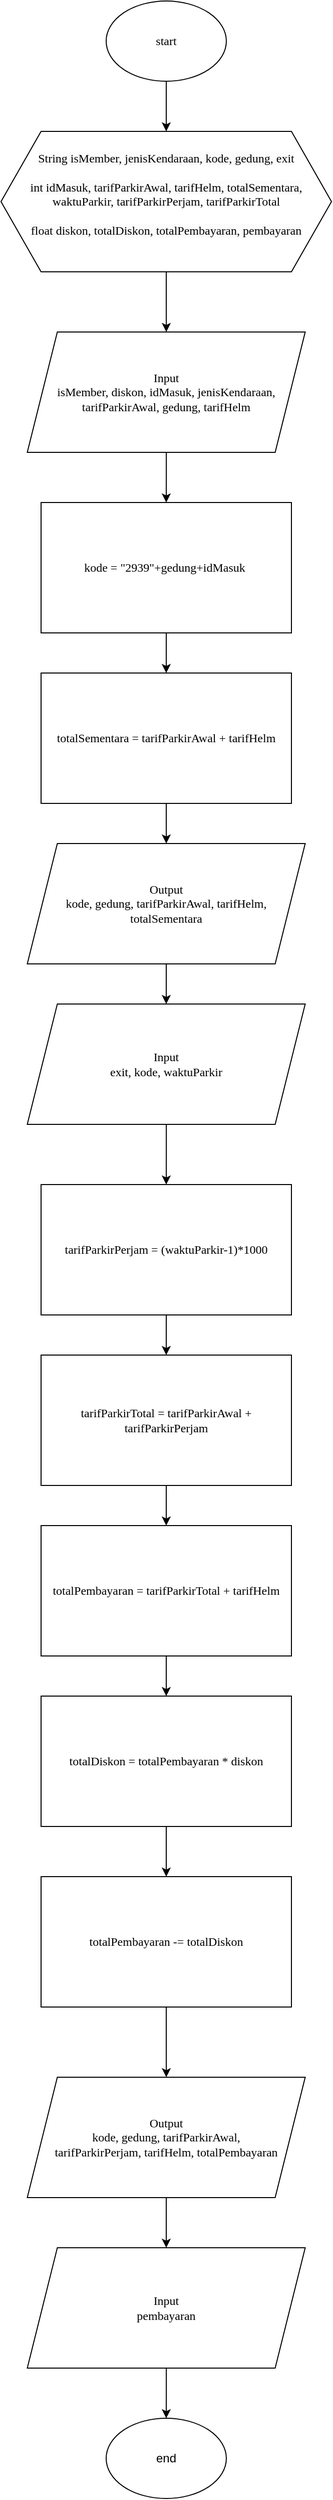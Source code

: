 <mxfile version="21.7.5" type="device">
  <diagram name="Page-1" id="OgerYb17NoepTdbNw23G">
    <mxGraphModel dx="577" dy="1671" grid="1" gridSize="10" guides="1" tooltips="1" connect="1" arrows="1" fold="1" page="1" pageScale="1" pageWidth="850" pageHeight="1100" math="0" shadow="0">
      <root>
        <mxCell id="0" />
        <mxCell id="1" parent="0" />
        <mxCell id="aG2EFV4m7tmYDZ2E2Irg-10" value="" style="edgeStyle=orthogonalEdgeStyle;rounded=0;orthogonalLoop=1;jettySize=auto;html=1;fontFamily=Times New Roman;fontSize=12;" parent="1" source="aG2EFV4m7tmYDZ2E2Irg-1" target="aG2EFV4m7tmYDZ2E2Irg-9" edge="1">
          <mxGeometry relative="1" as="geometry" />
        </mxCell>
        <mxCell id="aG2EFV4m7tmYDZ2E2Irg-1" value="start" style="ellipse;whiteSpace=wrap;html=1;fontFamily=Times New Roman;fontSize=12;" parent="1" vertex="1">
          <mxGeometry x="385" y="-1040" width="120" height="80" as="geometry" />
        </mxCell>
        <mxCell id="aG2EFV4m7tmYDZ2E2Irg-12" value="" style="edgeStyle=orthogonalEdgeStyle;rounded=0;orthogonalLoop=1;jettySize=auto;html=1;fontFamily=Times New Roman;fontSize=12;" parent="1" source="aG2EFV4m7tmYDZ2E2Irg-9" target="aG2EFV4m7tmYDZ2E2Irg-11" edge="1">
          <mxGeometry relative="1" as="geometry" />
        </mxCell>
        <mxCell id="aG2EFV4m7tmYDZ2E2Irg-9" value="&#xa;&lt;span style=&quot;color: rgb(0, 0, 0); font-size: 12px; font-style: normal; font-variant-ligatures: normal; font-variant-caps: normal; font-weight: 400; letter-spacing: normal; orphans: 2; text-align: center; text-indent: 0px; text-transform: none; widows: 2; word-spacing: 0px; -webkit-text-stroke-width: 0px; background-color: rgb(251, 251, 251); text-decoration-thickness: initial; text-decoration-style: initial; text-decoration-color: initial; float: none; display: inline !important;&quot;&gt;String&amp;nbsp;isMember, jenisKendaraan, kode, gedung, exit&lt;/span&gt;&lt;br style=&quot;border-color: var(--border-color); color: rgb(0, 0, 0); font-size: 12px; font-style: normal; font-variant-ligatures: normal; font-variant-caps: normal; font-weight: 400; letter-spacing: normal; orphans: 2; text-align: center; text-indent: 0px; text-transform: none; widows: 2; word-spacing: 0px; -webkit-text-stroke-width: 0px; background-color: rgb(251, 251, 251); text-decoration-thickness: initial; text-decoration-style: initial; text-decoration-color: initial;&quot;&gt;&lt;br style=&quot;border-color: var(--border-color); color: rgb(0, 0, 0); font-size: 12px; font-style: normal; font-variant-ligatures: normal; font-variant-caps: normal; font-weight: 400; letter-spacing: normal; orphans: 2; text-align: center; text-indent: 0px; text-transform: none; widows: 2; word-spacing: 0px; -webkit-text-stroke-width: 0px; background-color: rgb(251, 251, 251); text-decoration-thickness: initial; text-decoration-style: initial; text-decoration-color: initial;&quot;&gt;&lt;span style=&quot;color: rgb(0, 0, 0); font-size: 12px; font-style: normal; font-variant-ligatures: normal; font-variant-caps: normal; font-weight: 400; letter-spacing: normal; orphans: 2; text-align: center; text-indent: 0px; text-transform: none; widows: 2; word-spacing: 0px; -webkit-text-stroke-width: 0px; background-color: rgb(251, 251, 251); text-decoration-thickness: initial; text-decoration-style: initial; text-decoration-color: initial; float: none; display: inline !important;&quot;&gt;int i&lt;/span&gt;&lt;font style=&quot;border-color: var(--border-color); color: rgb(0, 0, 0); font-size: 12px; font-style: normal; font-variant-ligatures: normal; font-variant-caps: normal; font-weight: 400; letter-spacing: normal; orphans: 2; text-align: center; text-indent: 0px; text-transform: none; widows: 2; word-spacing: 0px; -webkit-text-stroke-width: 0px; background-color: rgb(251, 251, 251); text-decoration-thickness: initial; text-decoration-style: initial; text-decoration-color: initial;&quot;&gt;dMasuk, tarifParkirAwal,&amp;nbsp;&lt;span style=&quot;border-color: var(--border-color); background-color: initial; font-size: 12px;&quot;&gt;tarifHelm, totalSementara,&lt;br style=&quot;border-color: var(--border-color); font-size: 12px;&quot;&gt;&lt;/span&gt;&lt;/font&gt;&lt;span style=&quot;border-color: var(--border-color); color: rgb(0, 0, 0); font-size: 12px; font-style: normal; font-variant-ligatures: normal; font-variant-caps: normal; font-weight: 400; letter-spacing: normal; orphans: 2; text-align: center; text-indent: 0px; text-transform: none; widows: 2; word-spacing: 0px; -webkit-text-stroke-width: 0px; background-color: initial; text-decoration-thickness: initial; text-decoration-style: initial; text-decoration-color: initial;&quot;&gt;waktuParkir, tarifParkirPerjam, tarifParkirTotal&lt;br style=&quot;border-color: var(--border-color); font-size: 12px;&quot;&gt;&lt;/span&gt;&lt;br style=&quot;border-color: var(--border-color); color: rgb(0, 0, 0); font-size: 12px; font-style: normal; font-variant-ligatures: normal; font-variant-caps: normal; font-weight: 400; letter-spacing: normal; orphans: 2; text-align: center; text-indent: 0px; text-transform: none; widows: 2; word-spacing: 0px; -webkit-text-stroke-width: 0px; background-color: rgb(251, 251, 251); text-decoration-thickness: initial; text-decoration-style: initial; text-decoration-color: initial;&quot;&gt;&lt;span style=&quot;color: rgb(0, 0, 0); font-size: 12px; font-style: normal; font-variant-ligatures: normal; font-variant-caps: normal; font-weight: 400; letter-spacing: normal; orphans: 2; text-align: center; text-indent: 0px; text-transform: none; widows: 2; word-spacing: 0px; -webkit-text-stroke-width: 0px; background-color: rgb(251, 251, 251); text-decoration-thickness: initial; text-decoration-style: initial; text-decoration-color: initial; float: none; display: inline !important;&quot;&gt;float diskon, totalDiskon, totalPembayaran, pembayaran&lt;/span&gt;&#xa;&#xa;" style="shape=hexagon;perimeter=hexagonPerimeter2;whiteSpace=wrap;html=1;fixedSize=1;size=40;fontFamily=Times New Roman;fontSize=12;" parent="1" vertex="1">
          <mxGeometry x="280" y="-910" width="330" height="140" as="geometry" />
        </mxCell>
        <mxCell id="aG2EFV4m7tmYDZ2E2Irg-16" value="" style="edgeStyle=orthogonalEdgeStyle;rounded=0;orthogonalLoop=1;jettySize=auto;html=1;fontFamily=Times New Roman;fontSize=12;" parent="1" source="aG2EFV4m7tmYDZ2E2Irg-11" target="aG2EFV4m7tmYDZ2E2Irg-15" edge="1">
          <mxGeometry relative="1" as="geometry" />
        </mxCell>
        <mxCell id="aG2EFV4m7tmYDZ2E2Irg-11" value="Input&lt;br&gt;isMember, diskon, idMasuk, jenisKendaraan, tarifParkirAwal, gedung, tarifHelm" style="shape=parallelogram;perimeter=parallelogramPerimeter;whiteSpace=wrap;html=1;fixedSize=1;size=30;fontFamily=Times New Roman;fontSize=12;" parent="1" vertex="1">
          <mxGeometry x="306.25" y="-710" width="277.5" height="120" as="geometry" />
        </mxCell>
        <mxCell id="aG2EFV4m7tmYDZ2E2Irg-27" value="" style="edgeStyle=orthogonalEdgeStyle;rounded=0;orthogonalLoop=1;jettySize=auto;html=1;fontFamily=Times New Roman;fontSize=12;" parent="1" source="aG2EFV4m7tmYDZ2E2Irg-15" target="aG2EFV4m7tmYDZ2E2Irg-17" edge="1">
          <mxGeometry relative="1" as="geometry" />
        </mxCell>
        <mxCell id="aG2EFV4m7tmYDZ2E2Irg-15" value="kode = &quot;2939&quot;+gedung+idMasuk&amp;nbsp;" style="rounded=0;whiteSpace=wrap;html=1;fontFamily=Times New Roman;fontSize=12;" parent="1" vertex="1">
          <mxGeometry x="320" y="-540" width="250" height="130" as="geometry" />
        </mxCell>
        <mxCell id="aG2EFV4m7tmYDZ2E2Irg-29" value="" style="edgeStyle=orthogonalEdgeStyle;rounded=0;orthogonalLoop=1;jettySize=auto;html=1;fontFamily=Times New Roman;fontSize=12;" parent="1" source="aG2EFV4m7tmYDZ2E2Irg-17" target="aG2EFV4m7tmYDZ2E2Irg-18" edge="1">
          <mxGeometry relative="1" as="geometry" />
        </mxCell>
        <mxCell id="aG2EFV4m7tmYDZ2E2Irg-17" value="totalSementara = tarifParkirAwal + tarifHelm" style="rounded=0;whiteSpace=wrap;html=1;fontFamily=Times New Roman;fontSize=12;" parent="1" vertex="1">
          <mxGeometry x="320" y="-370" width="250" height="130" as="geometry" />
        </mxCell>
        <mxCell id="aG2EFV4m7tmYDZ2E2Irg-30" value="" style="edgeStyle=orthogonalEdgeStyle;rounded=0;orthogonalLoop=1;jettySize=auto;html=1;fontFamily=Times New Roman;fontSize=12;" parent="1" source="aG2EFV4m7tmYDZ2E2Irg-18" target="aG2EFV4m7tmYDZ2E2Irg-19" edge="1">
          <mxGeometry relative="1" as="geometry" />
        </mxCell>
        <mxCell id="aG2EFV4m7tmYDZ2E2Irg-18" value="Output&lt;br&gt;kode, gedung, tarifParkirAwal, tarifHelm,&lt;br&gt;totalSementara" style="shape=parallelogram;perimeter=parallelogramPerimeter;whiteSpace=wrap;html=1;fixedSize=1;size=30;fontFamily=Times New Roman;fontSize=12;" parent="1" vertex="1">
          <mxGeometry x="306.25" y="-200" width="277.5" height="120" as="geometry" />
        </mxCell>
        <mxCell id="aG2EFV4m7tmYDZ2E2Irg-32" value="" style="edgeStyle=orthogonalEdgeStyle;rounded=0;orthogonalLoop=1;jettySize=auto;html=1;fontFamily=Times New Roman;fontSize=12;" parent="1" source="aG2EFV4m7tmYDZ2E2Irg-19" target="aG2EFV4m7tmYDZ2E2Irg-22" edge="1">
          <mxGeometry relative="1" as="geometry" />
        </mxCell>
        <mxCell id="aG2EFV4m7tmYDZ2E2Irg-19" value="Input&lt;br&gt;exit, kode, waktuParkir" style="shape=parallelogram;perimeter=parallelogramPerimeter;whiteSpace=wrap;html=1;fixedSize=1;size=30;fontFamily=Times New Roman;fontSize=12;" parent="1" vertex="1">
          <mxGeometry x="306.25" y="-40" width="277.5" height="120" as="geometry" />
        </mxCell>
        <mxCell id="aG2EFV4m7tmYDZ2E2Irg-36" value="" style="edgeStyle=orthogonalEdgeStyle;rounded=0;orthogonalLoop=1;jettySize=auto;html=1;fontFamily=Times New Roman;fontSize=12;" parent="1" source="aG2EFV4m7tmYDZ2E2Irg-20" target="aG2EFV4m7tmYDZ2E2Irg-23" edge="1">
          <mxGeometry relative="1" as="geometry" />
        </mxCell>
        <mxCell id="aG2EFV4m7tmYDZ2E2Irg-20" value="totalPembayaran = tarifParkirTotal + tarifHelm" style="rounded=0;whiteSpace=wrap;html=1;fontFamily=Times New Roman;fontSize=12;" parent="1" vertex="1">
          <mxGeometry x="320" y="480" width="250" height="130" as="geometry" />
        </mxCell>
        <mxCell id="aG2EFV4m7tmYDZ2E2Irg-35" value="" style="edgeStyle=orthogonalEdgeStyle;rounded=0;orthogonalLoop=1;jettySize=auto;html=1;fontFamily=Times New Roman;fontSize=12;" parent="1" source="aG2EFV4m7tmYDZ2E2Irg-21" target="aG2EFV4m7tmYDZ2E2Irg-20" edge="1">
          <mxGeometry relative="1" as="geometry" />
        </mxCell>
        <mxCell id="aG2EFV4m7tmYDZ2E2Irg-21" value="tarifParkirTotal = tarifParkirAwal + tarifParkirPerjam" style="rounded=0;whiteSpace=wrap;html=1;fontFamily=Times New Roman;fontSize=12;" parent="1" vertex="1">
          <mxGeometry x="320" y="310" width="250" height="130" as="geometry" />
        </mxCell>
        <mxCell id="aG2EFV4m7tmYDZ2E2Irg-33" value="" style="edgeStyle=orthogonalEdgeStyle;rounded=0;orthogonalLoop=1;jettySize=auto;html=1;fontFamily=Times New Roman;fontSize=12;" parent="1" source="aG2EFV4m7tmYDZ2E2Irg-22" target="aG2EFV4m7tmYDZ2E2Irg-21" edge="1">
          <mxGeometry relative="1" as="geometry" />
        </mxCell>
        <mxCell id="aG2EFV4m7tmYDZ2E2Irg-22" value="tarifParkirPerjam = (waktuParkir-1)*1000" style="rounded=0;whiteSpace=wrap;html=1;fontFamily=Times New Roman;fontSize=12;" parent="1" vertex="1">
          <mxGeometry x="320" y="140" width="250" height="130" as="geometry" />
        </mxCell>
        <mxCell id="aG2EFV4m7tmYDZ2E2Irg-37" value="" style="edgeStyle=orthogonalEdgeStyle;rounded=0;orthogonalLoop=1;jettySize=auto;html=1;fontFamily=Times New Roman;fontSize=12;" parent="1" source="aG2EFV4m7tmYDZ2E2Irg-23" target="aG2EFV4m7tmYDZ2E2Irg-24" edge="1">
          <mxGeometry relative="1" as="geometry" />
        </mxCell>
        <mxCell id="aG2EFV4m7tmYDZ2E2Irg-23" value="totalDiskon = totalPembayaran * diskon" style="rounded=0;whiteSpace=wrap;html=1;fontFamily=Times New Roman;fontSize=12;" parent="1" vertex="1">
          <mxGeometry x="320" y="650" width="250" height="130" as="geometry" />
        </mxCell>
        <mxCell id="aG2EFV4m7tmYDZ2E2Irg-38" value="" style="edgeStyle=orthogonalEdgeStyle;rounded=0;orthogonalLoop=1;jettySize=auto;html=1;fontFamily=Times New Roman;fontSize=12;" parent="1" source="aG2EFV4m7tmYDZ2E2Irg-24" target="aG2EFV4m7tmYDZ2E2Irg-25" edge="1">
          <mxGeometry relative="1" as="geometry" />
        </mxCell>
        <mxCell id="aG2EFV4m7tmYDZ2E2Irg-24" value="totalPembayaran -= totalDiskon" style="rounded=0;whiteSpace=wrap;html=1;fontFamily=Times New Roman;fontSize=12;" parent="1" vertex="1">
          <mxGeometry x="320" y="830" width="250" height="130" as="geometry" />
        </mxCell>
        <mxCell id="aG2EFV4m7tmYDZ2E2Irg-39" value="" style="edgeStyle=orthogonalEdgeStyle;rounded=0;orthogonalLoop=1;jettySize=auto;html=1;fontFamily=Times New Roman;fontSize=12;" parent="1" source="aG2EFV4m7tmYDZ2E2Irg-25" target="aG2EFV4m7tmYDZ2E2Irg-26" edge="1">
          <mxGeometry relative="1" as="geometry" />
        </mxCell>
        <mxCell id="aG2EFV4m7tmYDZ2E2Irg-25" value="Output&lt;br&gt;kode, gedung, tarifParkirAwal,&lt;br style=&quot;font-size: 12px;&quot;&gt;tarifParkirPerjam, tarifHelm, totalPembayaran" style="shape=parallelogram;perimeter=parallelogramPerimeter;whiteSpace=wrap;html=1;fixedSize=1;size=30;fontFamily=Times New Roman;fontSize=12;" parent="1" vertex="1">
          <mxGeometry x="306.25" y="1030" width="277.5" height="120" as="geometry" />
        </mxCell>
        <mxCell id="aG2EFV4m7tmYDZ2E2Irg-41" value="" style="edgeStyle=orthogonalEdgeStyle;rounded=0;orthogonalLoop=1;jettySize=auto;html=1;" parent="1" source="aG2EFV4m7tmYDZ2E2Irg-26" target="aG2EFV4m7tmYDZ2E2Irg-40" edge="1">
          <mxGeometry relative="1" as="geometry" />
        </mxCell>
        <mxCell id="aG2EFV4m7tmYDZ2E2Irg-26" value="Input&lt;br&gt;pembayaran" style="shape=parallelogram;perimeter=parallelogramPerimeter;whiteSpace=wrap;html=1;fixedSize=1;size=30;fontFamily=Times New Roman;fontSize=12;" parent="1" vertex="1">
          <mxGeometry x="306.25" y="1200" width="277.5" height="120" as="geometry" />
        </mxCell>
        <mxCell id="aG2EFV4m7tmYDZ2E2Irg-40" value="end" style="ellipse;whiteSpace=wrap;html=1;" parent="1" vertex="1">
          <mxGeometry x="385" y="1370" width="120" height="80" as="geometry" />
        </mxCell>
      </root>
    </mxGraphModel>
  </diagram>
</mxfile>
